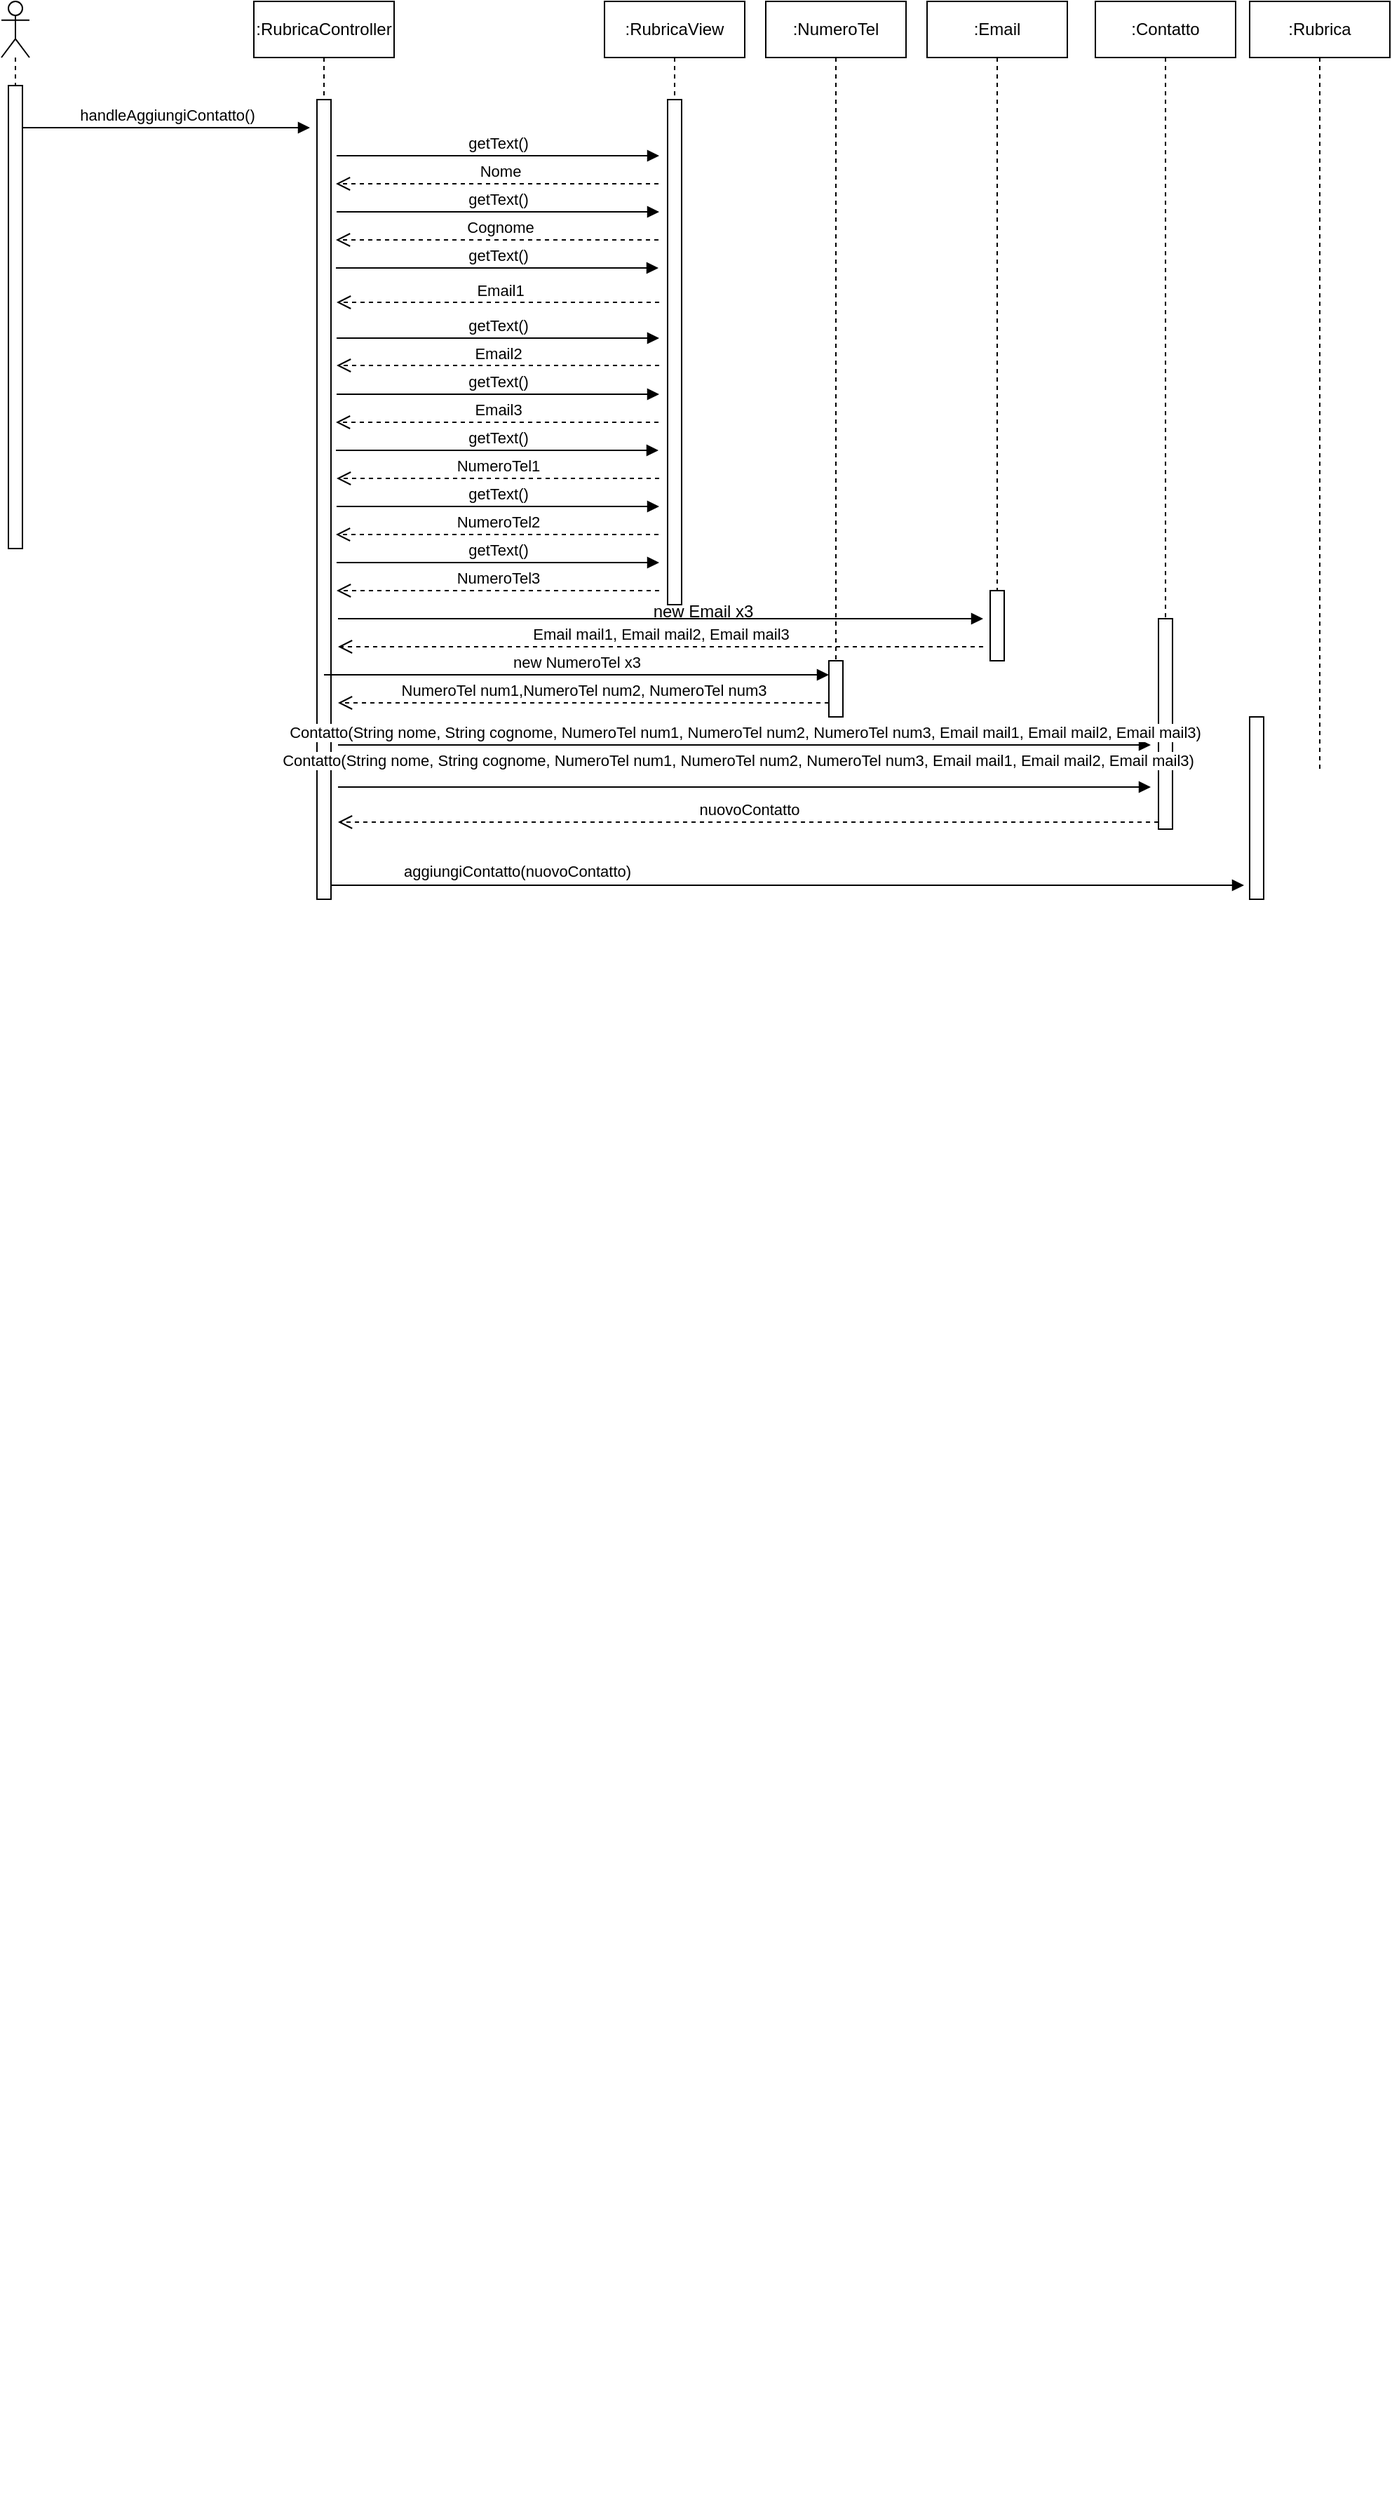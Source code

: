 <mxfile version="25.0.3">
  <diagram name="Pagina-1" id="6KG7eUqO8uxzKmbCFn6A">
    <mxGraphModel dx="1290" dy="511" grid="1" gridSize="10" guides="1" tooltips="1" connect="1" arrows="1" fold="1" page="1" pageScale="1" pageWidth="850" pageHeight="1100" math="0" shadow="0">
      <root>
        <mxCell id="0" />
        <mxCell id="1" parent="0" />
        <mxCell id="w6Vy-4yXhrZIZgirDHm_-2" value="&#xa;  &#xa;    &#xa;      &#xa;        &#xa;        &#xa;        &#xa;          &#xa;        &#xa;        &#xa;          &#xa;        &#xa;        &#xa;          &#xa;        &#xa;        &#xa;          &#xa;        &#xa;        &#xa;          &#xa;        &#xa;        &#xa;          &#xa;        &#xa;        &#xa;          &#xa;        &#xa;        &#xa;          &#xa;            &#xa;            &#xa;              &#xa;            &#xa;          &#xa;        &#xa;        &#xa;          &#xa;        &#xa;        &#xa;          &#xa;            &#xa;            &#xa;              &#xa;            &#xa;          &#xa;        &#xa;        &#xa;          &#xa;        &#xa;        &#xa;          &#xa;            &#xa;            &#xa;              &#xa;            &#xa;          &#xa;        &#xa;        &#xa;          &#xa;        &#xa;        &#xa;          &#xa;            &#xa;            &#xa;              &#xa;            &#xa;          &#xa;        &#xa;        &#xa;          &#xa;            &#xa;            &#xa;          &#xa;        &#xa;        &#xa;          &#xa;            &#xa;            &#xa;          &#xa;        &#xa;        &#xa;          &#xa;            &#xa;            &#xa;            &#xa;              &#xa;            &#xa;          &#xa;        &#xa;      &#xa;    &#xa;  &#xa;&#xa;&#xa;&#xa;    &#xa;" style="text;whiteSpace=wrap;html=1;" parent="1" vertex="1">
          <mxGeometry x="330" y="490" width="30" height="1410" as="geometry" />
        </mxCell>
        <mxCell id="yX1Fl0R12Xeu3HnyX83A-72" value="" style="shape=umlLifeline;perimeter=lifelinePerimeter;whiteSpace=wrap;html=1;container=1;dropTarget=0;collapsible=0;recursiveResize=0;outlineConnect=0;portConstraint=eastwest;newEdgeStyle={&quot;curved&quot;:0,&quot;rounded&quot;:0};participant=umlActor;" parent="1" vertex="1">
          <mxGeometry x="140" y="120" width="20" height="390" as="geometry" />
        </mxCell>
        <mxCell id="yX1Fl0R12Xeu3HnyX83A-73" value="" style="html=1;points=[[0,0,0,0,5],[0,1,0,0,-5],[1,0,0,0,5],[1,1,0,0,-5]];perimeter=orthogonalPerimeter;outlineConnect=0;targetShapes=umlLifeline;portConstraint=eastwest;newEdgeStyle={&quot;curved&quot;:0,&quot;rounded&quot;:0};" parent="yX1Fl0R12Xeu3HnyX83A-72" vertex="1">
          <mxGeometry x="5" y="60" width="10" height="330" as="geometry" />
        </mxCell>
        <mxCell id="yX1Fl0R12Xeu3HnyX83A-74" value=":Rubrica" style="shape=umlLifeline;perimeter=lifelinePerimeter;whiteSpace=wrap;html=1;container=1;dropTarget=0;collapsible=0;recursiveResize=0;outlineConnect=0;portConstraint=eastwest;newEdgeStyle={&quot;curved&quot;:0,&quot;rounded&quot;:0};" parent="1" vertex="1">
          <mxGeometry x="1030" y="120" width="100" height="550" as="geometry" />
        </mxCell>
        <mxCell id="yX1Fl0R12Xeu3HnyX83A-75" value="handleAggiungiContatto()" style="html=1;verticalAlign=bottom;endArrow=block;curved=0;rounded=0;" parent="1" edge="1">
          <mxGeometry width="80" relative="1" as="geometry">
            <mxPoint x="155" y="210" as="sourcePoint" />
            <mxPoint x="360" y="210" as="targetPoint" />
            <Array as="points">
              <mxPoint x="250" y="210" />
            </Array>
          </mxGeometry>
        </mxCell>
        <mxCell id="yX1Fl0R12Xeu3HnyX83A-76" value=":RubricaController" style="shape=umlLifeline;perimeter=lifelinePerimeter;whiteSpace=wrap;html=1;container=1;dropTarget=0;collapsible=0;recursiveResize=0;outlineConnect=0;portConstraint=eastwest;newEdgeStyle={&quot;curved&quot;:0,&quot;rounded&quot;:0};" parent="1" vertex="1">
          <mxGeometry x="320" y="120" width="100" height="640" as="geometry" />
        </mxCell>
        <mxCell id="yX1Fl0R12Xeu3HnyX83A-77" value="" style="html=1;points=[[0,0,0,0,5],[0,1,0,0,-5],[1,0,0,0,5],[1,1,0,0,-5]];perimeter=orthogonalPerimeter;outlineConnect=0;targetShapes=umlLifeline;portConstraint=eastwest;newEdgeStyle={&quot;curved&quot;:0,&quot;rounded&quot;:0};" parent="yX1Fl0R12Xeu3HnyX83A-76" vertex="1">
          <mxGeometry x="45" y="70" width="10" height="570" as="geometry" />
        </mxCell>
        <mxCell id="yX1Fl0R12Xeu3HnyX83A-78" value=":Contatto" style="shape=umlLifeline;perimeter=lifelinePerimeter;whiteSpace=wrap;html=1;container=1;dropTarget=0;collapsible=0;recursiveResize=0;outlineConnect=0;portConstraint=eastwest;newEdgeStyle={&quot;curved&quot;:0,&quot;rounded&quot;:0};" parent="1" vertex="1">
          <mxGeometry x="920" y="120" width="100" height="590" as="geometry" />
        </mxCell>
        <mxCell id="yX1Fl0R12Xeu3HnyX83A-102" value="" style="html=1;points=[[0,0,0,0,5],[0,1,0,0,-5],[1,0,0,0,5],[1,1,0,0,-5]];perimeter=orthogonalPerimeter;outlineConnect=0;targetShapes=umlLifeline;portConstraint=eastwest;newEdgeStyle={&quot;curved&quot;:0,&quot;rounded&quot;:0};" parent="yX1Fl0R12Xeu3HnyX83A-78" vertex="1">
          <mxGeometry x="45" y="440" width="10" height="150" as="geometry" />
        </mxCell>
        <mxCell id="yX1Fl0R12Xeu3HnyX83A-79" value="" style="endArrow=block;endFill=1;html=1;edgeStyle=orthogonalEdgeStyle;align=left;verticalAlign=top;rounded=0;" parent="1" edge="1">
          <mxGeometry x="-1" relative="1" as="geometry">
            <mxPoint x="375" y="750.03" as="sourcePoint" />
            <mxPoint x="1026" y="750" as="targetPoint" />
          </mxGeometry>
        </mxCell>
        <mxCell id="yX1Fl0R12Xeu3HnyX83A-80" value="aggiungiContatto(nuovoContatto)" style="edgeLabel;resizable=0;html=1;align=left;verticalAlign=bottom;" parent="yX1Fl0R12Xeu3HnyX83A-79" connectable="0" vertex="1">
          <mxGeometry x="-1" relative="1" as="geometry">
            <mxPoint x="50" y="-2" as="offset" />
          </mxGeometry>
        </mxCell>
        <mxCell id="yX1Fl0R12Xeu3HnyX83A-81" value=":RubricaView" style="shape=umlLifeline;perimeter=lifelinePerimeter;whiteSpace=wrap;html=1;container=1;dropTarget=0;collapsible=0;recursiveResize=0;outlineConnect=0;portConstraint=eastwest;newEdgeStyle={&quot;curved&quot;:0,&quot;rounded&quot;:0};" parent="1" vertex="1">
          <mxGeometry x="570" y="120" width="100" height="430" as="geometry" />
        </mxCell>
        <mxCell id="yX1Fl0R12Xeu3HnyX83A-82" value="" style="html=1;points=[[0,0,0,0,5],[0,1,0,0,-5],[1,0,0,0,5],[1,1,0,0,-5]];perimeter=orthogonalPerimeter;outlineConnect=0;targetShapes=umlLifeline;portConstraint=eastwest;newEdgeStyle={&quot;curved&quot;:0,&quot;rounded&quot;:0};" parent="yX1Fl0R12Xeu3HnyX83A-81" vertex="1">
          <mxGeometry x="45" y="70" width="10" height="360" as="geometry" />
        </mxCell>
        <mxCell id="yX1Fl0R12Xeu3HnyX83A-83" value="Contatto(String nome, String cognome, NumeroTel num1, NumeroTel num2, NumeroTel num3, Email mail1, Email mail2, Email mail3)" style="html=1;verticalAlign=bottom;endArrow=block;curved=0;rounded=0;" parent="1" edge="1">
          <mxGeometry x="-0.018" y="10" relative="1" as="geometry">
            <mxPoint x="380" y="680" as="sourcePoint" />
            <mxPoint x="959.5" y="680" as="targetPoint" />
            <mxPoint as="offset" />
          </mxGeometry>
        </mxCell>
        <mxCell id="yX1Fl0R12Xeu3HnyX83A-84" value="nuovoContatto" style="html=1;verticalAlign=bottom;endArrow=open;dashed=1;endSize=8;curved=0;rounded=0;exitX=0;exitY=1;exitDx=0;exitDy=-5;" parent="1" source="yX1Fl0R12Xeu3HnyX83A-102" edge="1">
          <mxGeometry relative="1" as="geometry">
            <mxPoint x="380" y="705" as="targetPoint" />
          </mxGeometry>
        </mxCell>
        <mxCell id="yX1Fl0R12Xeu3HnyX83A-85" value="getText()" style="html=1;verticalAlign=bottom;endArrow=block;curved=0;rounded=0;" parent="1" edge="1">
          <mxGeometry width="80" relative="1" as="geometry">
            <mxPoint x="379" y="270" as="sourcePoint" />
            <mxPoint x="609" y="270" as="targetPoint" />
          </mxGeometry>
        </mxCell>
        <mxCell id="yX1Fl0R12Xeu3HnyX83A-86" value="&amp;nbsp;Cognome" style="html=1;verticalAlign=bottom;endArrow=open;dashed=1;endSize=8;curved=0;rounded=0;" parent="1" edge="1">
          <mxGeometry relative="1" as="geometry">
            <mxPoint x="608.5" y="290" as="sourcePoint" />
            <mxPoint x="378.5" y="290" as="targetPoint" />
          </mxGeometry>
        </mxCell>
        <mxCell id="yX1Fl0R12Xeu3HnyX83A-87" value="getText()" style="html=1;verticalAlign=bottom;endArrow=block;curved=0;rounded=0;" parent="1" edge="1">
          <mxGeometry width="80" relative="1" as="geometry">
            <mxPoint x="378.5" y="310" as="sourcePoint" />
            <mxPoint x="608.5" y="310" as="targetPoint" />
          </mxGeometry>
        </mxCell>
        <mxCell id="yX1Fl0R12Xeu3HnyX83A-88" value="&amp;nbsp;Email1" style="html=1;verticalAlign=bottom;endArrow=open;dashed=1;endSize=8;curved=0;rounded=0;" parent="1" edge="1">
          <mxGeometry relative="1" as="geometry">
            <mxPoint x="609" y="334.5" as="sourcePoint" />
            <mxPoint x="379" y="334.5" as="targetPoint" />
          </mxGeometry>
        </mxCell>
        <mxCell id="yX1Fl0R12Xeu3HnyX83A-89" value="getText()" style="html=1;verticalAlign=bottom;endArrow=block;curved=0;rounded=0;" parent="1" edge="1">
          <mxGeometry width="80" relative="1" as="geometry">
            <mxPoint x="379" y="360" as="sourcePoint" />
            <mxPoint x="609" y="360" as="targetPoint" />
          </mxGeometry>
        </mxCell>
        <mxCell id="yX1Fl0R12Xeu3HnyX83A-90" value="Email2" style="html=1;verticalAlign=bottom;endArrow=open;dashed=1;endSize=8;curved=0;rounded=0;" parent="1" edge="1">
          <mxGeometry relative="1" as="geometry">
            <mxPoint x="609" y="379.5" as="sourcePoint" />
            <mxPoint x="379" y="379.5" as="targetPoint" />
          </mxGeometry>
        </mxCell>
        <mxCell id="yX1Fl0R12Xeu3HnyX83A-92" value="getText()" style="html=1;verticalAlign=bottom;endArrow=block;curved=0;rounded=0;" parent="1" edge="1">
          <mxGeometry width="80" relative="1" as="geometry">
            <mxPoint x="379" y="400" as="sourcePoint" />
            <mxPoint x="609" y="400" as="targetPoint" />
          </mxGeometry>
        </mxCell>
        <mxCell id="yX1Fl0R12Xeu3HnyX83A-93" value="Email3" style="html=1;verticalAlign=bottom;endArrow=open;dashed=1;endSize=8;curved=0;rounded=0;" parent="1" edge="1">
          <mxGeometry relative="1" as="geometry">
            <mxPoint x="608.5" y="420" as="sourcePoint" />
            <mxPoint x="378.5" y="420" as="targetPoint" />
          </mxGeometry>
        </mxCell>
        <mxCell id="yX1Fl0R12Xeu3HnyX83A-94" value="getText()" style="html=1;verticalAlign=bottom;endArrow=block;curved=0;rounded=0;" parent="1" edge="1">
          <mxGeometry width="80" relative="1" as="geometry">
            <mxPoint x="378.5" y="440" as="sourcePoint" />
            <mxPoint x="608.5" y="440" as="targetPoint" />
          </mxGeometry>
        </mxCell>
        <mxCell id="yX1Fl0R12Xeu3HnyX83A-95" value="NumeroTel1" style="html=1;verticalAlign=bottom;endArrow=open;dashed=1;endSize=8;curved=0;rounded=0;" parent="1" edge="1">
          <mxGeometry relative="1" as="geometry">
            <mxPoint x="609" y="460" as="sourcePoint" />
            <mxPoint x="379" y="460" as="targetPoint" />
          </mxGeometry>
        </mxCell>
        <mxCell id="yX1Fl0R12Xeu3HnyX83A-96" value="getText()" style="html=1;verticalAlign=bottom;endArrow=block;curved=0;rounded=0;" parent="1" edge="1">
          <mxGeometry width="80" relative="1" as="geometry">
            <mxPoint x="379" y="480" as="sourcePoint" />
            <mxPoint x="609" y="480" as="targetPoint" />
          </mxGeometry>
        </mxCell>
        <mxCell id="yX1Fl0R12Xeu3HnyX83A-97" value="NumeroTel2" style="html=1;verticalAlign=bottom;endArrow=open;dashed=1;endSize=8;curved=0;rounded=0;" parent="1" edge="1">
          <mxGeometry relative="1" as="geometry">
            <mxPoint x="608.5" y="500" as="sourcePoint" />
            <mxPoint x="378.5" y="500" as="targetPoint" />
          </mxGeometry>
        </mxCell>
        <mxCell id="yX1Fl0R12Xeu3HnyX83A-98" value="getText()" style="html=1;verticalAlign=bottom;endArrow=block;curved=0;rounded=0;" parent="1" edge="1">
          <mxGeometry width="80" relative="1" as="geometry">
            <mxPoint x="379" y="230" as="sourcePoint" />
            <mxPoint x="609" y="230" as="targetPoint" />
          </mxGeometry>
        </mxCell>
        <mxCell id="yX1Fl0R12Xeu3HnyX83A-99" value="&amp;nbsp;Nome" style="html=1;verticalAlign=bottom;endArrow=open;dashed=1;endSize=8;curved=0;rounded=0;" parent="1" edge="1">
          <mxGeometry relative="1" as="geometry">
            <mxPoint x="608.5" y="250" as="sourcePoint" />
            <mxPoint x="378.5" y="250" as="targetPoint" />
          </mxGeometry>
        </mxCell>
        <mxCell id="yX1Fl0R12Xeu3HnyX83A-100" value="getText()" style="html=1;verticalAlign=bottom;endArrow=block;curved=0;rounded=0;" parent="1" edge="1">
          <mxGeometry width="80" relative="1" as="geometry">
            <mxPoint x="379" y="520" as="sourcePoint" />
            <mxPoint x="609" y="520" as="targetPoint" />
          </mxGeometry>
        </mxCell>
        <mxCell id="yX1Fl0R12Xeu3HnyX83A-101" value="NumeroTel3" style="html=1;verticalAlign=bottom;endArrow=open;dashed=1;endSize=8;curved=0;rounded=0;" parent="1" edge="1">
          <mxGeometry relative="1" as="geometry">
            <mxPoint x="609" y="540" as="sourcePoint" />
            <mxPoint x="379" y="540" as="targetPoint" />
          </mxGeometry>
        </mxCell>
        <mxCell id="yX1Fl0R12Xeu3HnyX83A-91" value="" style="html=1;points=[[0,0,0,0,5],[0,1,0,0,-5],[1,0,0,0,5],[1,1,0,0,-5]];perimeter=orthogonalPerimeter;outlineConnect=0;targetShapes=umlLifeline;portConstraint=eastwest;newEdgeStyle={&quot;curved&quot;:0,&quot;rounded&quot;:0};" parent="1" vertex="1">
          <mxGeometry x="1030" y="630" width="10" height="130" as="geometry" />
        </mxCell>
        <mxCell id="-QBxyTD44zqgiUK16Mzj-1" value="" style="html=1;verticalAlign=bottom;endArrow=block;curved=0;rounded=0;" edge="1" parent="1">
          <mxGeometry width="80" relative="1" as="geometry">
            <mxPoint x="380" y="560" as="sourcePoint" />
            <mxPoint x="840" y="560" as="targetPoint" />
          </mxGeometry>
        </mxCell>
        <mxCell id="-QBxyTD44zqgiUK16Mzj-2" value="new NumeroTel x3" style="html=1;verticalAlign=bottom;endArrow=block;curved=0;rounded=0;" edge="1" parent="1" target="-QBxyTD44zqgiUK16Mzj-14">
          <mxGeometry width="80" relative="1" as="geometry">
            <mxPoint x="370" y="600" as="sourcePoint" />
            <mxPoint x="710" y="600" as="targetPoint" />
          </mxGeometry>
        </mxCell>
        <mxCell id="-QBxyTD44zqgiUK16Mzj-3" value="Contatto(String nome, String cognome, NumeroTel num1, NumeroTel num2, NumeroTel num3, Email mail1, Email mail2, Email mail3)" style="html=1;verticalAlign=bottom;endArrow=block;curved=0;rounded=0;" edge="1" parent="1">
          <mxGeometry width="80" relative="1" as="geometry">
            <mxPoint x="380" y="650" as="sourcePoint" />
            <mxPoint x="959.5" y="650" as="targetPoint" />
          </mxGeometry>
        </mxCell>
        <mxCell id="-QBxyTD44zqgiUK16Mzj-5" value="new Email x3" style="text;html=1;align=center;verticalAlign=middle;resizable=0;points=[];autosize=1;strokeColor=none;fillColor=none;" vertex="1" parent="1">
          <mxGeometry x="595" y="540" width="90" height="30" as="geometry" />
        </mxCell>
        <mxCell id="-QBxyTD44zqgiUK16Mzj-7" value=":NumeroTel" style="shape=umlLifeline;perimeter=lifelinePerimeter;whiteSpace=wrap;html=1;container=1;dropTarget=0;collapsible=0;recursiveResize=0;outlineConnect=0;portConstraint=eastwest;newEdgeStyle={&quot;curved&quot;:0,&quot;rounded&quot;:0};" vertex="1" parent="1">
          <mxGeometry x="685" y="120" width="100" height="510" as="geometry" />
        </mxCell>
        <mxCell id="-QBxyTD44zqgiUK16Mzj-14" value="" style="html=1;points=[[0,0,0,0,5],[0,1,0,0,-5],[1,0,0,0,5],[1,1,0,0,-5]];perimeter=orthogonalPerimeter;outlineConnect=0;targetShapes=umlLifeline;portConstraint=eastwest;newEdgeStyle={&quot;curved&quot;:0,&quot;rounded&quot;:0};" vertex="1" parent="-QBxyTD44zqgiUK16Mzj-7">
          <mxGeometry x="45" y="470" width="10" height="40" as="geometry" />
        </mxCell>
        <mxCell id="-QBxyTD44zqgiUK16Mzj-8" value=":Email" style="shape=umlLifeline;perimeter=lifelinePerimeter;whiteSpace=wrap;html=1;container=1;dropTarget=0;collapsible=0;recursiveResize=0;outlineConnect=0;portConstraint=eastwest;newEdgeStyle={&quot;curved&quot;:0,&quot;rounded&quot;:0};" vertex="1" parent="1">
          <mxGeometry x="800" y="120" width="100" height="470" as="geometry" />
        </mxCell>
        <mxCell id="-QBxyTD44zqgiUK16Mzj-13" value="" style="html=1;points=[[0,0,0,0,5],[0,1,0,0,-5],[1,0,0,0,5],[1,1,0,0,-5]];perimeter=orthogonalPerimeter;outlineConnect=0;targetShapes=umlLifeline;portConstraint=eastwest;newEdgeStyle={&quot;curved&quot;:0,&quot;rounded&quot;:0};" vertex="1" parent="-QBxyTD44zqgiUK16Mzj-8">
          <mxGeometry x="45" y="420" width="10" height="50" as="geometry" />
        </mxCell>
        <mxCell id="-QBxyTD44zqgiUK16Mzj-15" value="NumeroTel num1,NumeroTel num2, NumeroTel num3" style="html=1;verticalAlign=bottom;endArrow=open;dashed=1;endSize=8;curved=0;rounded=0;" edge="1" parent="1">
          <mxGeometry relative="1" as="geometry">
            <mxPoint x="730" y="620" as="sourcePoint" />
            <mxPoint x="380" y="620" as="targetPoint" />
          </mxGeometry>
        </mxCell>
        <mxCell id="-QBxyTD44zqgiUK16Mzj-18" value="Email mail1, Email mail2, Email mail3" style="html=1;verticalAlign=bottom;endArrow=open;dashed=1;endSize=8;curved=0;rounded=0;" edge="1" parent="1">
          <mxGeometry relative="1" as="geometry">
            <mxPoint x="840" y="580" as="sourcePoint" />
            <mxPoint x="380" y="580" as="targetPoint" />
          </mxGeometry>
        </mxCell>
      </root>
    </mxGraphModel>
  </diagram>
</mxfile>
